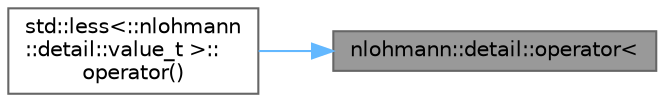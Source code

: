 digraph "nlohmann::detail::operator&lt;"
{
 // LATEX_PDF_SIZE
  bgcolor="transparent";
  edge [fontname=Helvetica,fontsize=10,labelfontname=Helvetica,labelfontsize=10];
  node [fontname=Helvetica,fontsize=10,shape=box,height=0.2,width=0.4];
  rankdir="RL";
  Node1 [label="nlohmann::detail::operator\<",height=0.2,width=0.4,color="gray40", fillcolor="grey60", style="filled", fontcolor="black",tooltip="comparison operator for JSON types"];
  Node1 -> Node2 [dir="back",color="steelblue1",style="solid"];
  Node2 [label="std::less\<::nlohmann\l::detail::value_t \>::\loperator()",height=0.2,width=0.4,color="grey40", fillcolor="white", style="filled",URL="$a02067.html#a10d3fea50edf7b15ead8f4ceeb006000",tooltip="compare two value_t enum values"];
}
